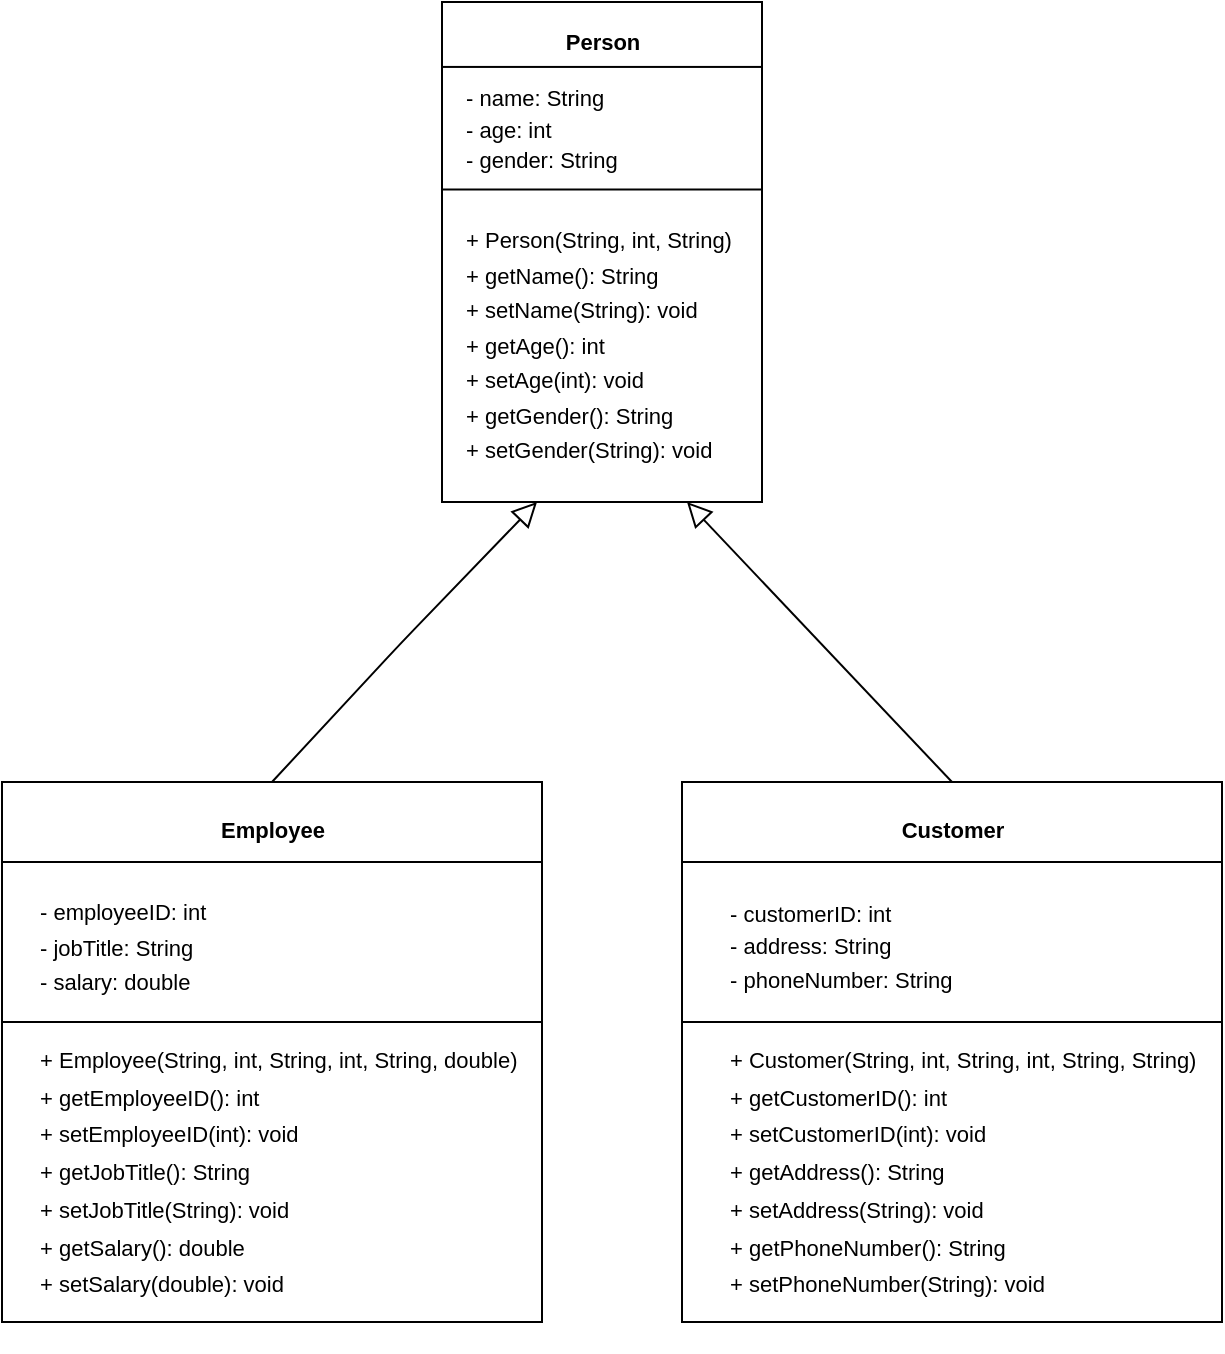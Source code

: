 <mxfile>
    <diagram id="JwIWKoXV3L0HGeXgw-TY" name="exercise5">
        <mxGraphModel dx="1146" dy="873" grid="1" gridSize="10" guides="1" tooltips="1" connect="1" arrows="1" fold="1" page="1" pageScale="1" pageWidth="850" pageHeight="1100" math="0" shadow="0">
            <root>
                <mxCell id="0"/>
                <mxCell id="1" parent="0"/>
                <mxCell id="9" value="" style="group" vertex="1" connectable="0" parent="1">
                    <mxGeometry x="350" y="190" width="160" height="250" as="geometry"/>
                </mxCell>
                <mxCell id="4" value="" style="group" vertex="1" connectable="0" parent="9">
                    <mxGeometry width="160" height="104.167" as="geometry"/>
                </mxCell>
                <mxCell id="2" value="" style="verticalLabelPosition=bottom;verticalAlign=top;html=1;shape=mxgraph.basic.rect;fillColor2=none;strokeWidth=1;size=20;indent=5;" vertex="1" parent="4">
                    <mxGeometry width="160" height="32.466" as="geometry"/>
                </mxCell>
                <mxCell id="3" value="" style="rounded=0;whiteSpace=wrap;html=1;" vertex="1" parent="4">
                    <mxGeometry y="32.466" width="160" height="64.932" as="geometry"/>
                </mxCell>
                <mxCell id="5" value="&lt;font style=&quot;font-size: 11px;&quot;&gt;Person&lt;/font&gt;" style="text;strokeColor=none;fillColor=none;html=1;fontSize=24;fontStyle=1;verticalAlign=middle;align=center;" vertex="1" parent="4">
                    <mxGeometry width="160" height="32.466" as="geometry"/>
                </mxCell>
                <mxCell id="6" value="&lt;p style=&quot;line-height: 100%;&quot;&gt;&lt;/p&gt;&lt;div style=&quot;line-height: 140%; font-size: 11px;&quot;&gt;&lt;span style=&quot;background-color: initial; font-weight: normal;&quot;&gt;&lt;font style=&quot;font-size: 11px;&quot;&gt;- name: String&lt;/font&gt;&lt;/span&gt;&lt;/div&gt;&lt;div style=&quot;line-height: 140%; font-size: 11px;&quot;&gt;&lt;span style=&quot;background-color: initial; font-weight: normal;&quot;&gt;&lt;font style=&quot;font-size: 11px;&quot;&gt;- age: int&lt;/font&gt;&lt;/span&gt;&lt;/div&gt;&lt;div style=&quot;line-height: 140%; font-size: 11px;&quot;&gt;&lt;span style=&quot;background-color: initial; font-weight: normal;&quot;&gt;&lt;font style=&quot;font-size: 11px;&quot;&gt;- gender: String&lt;/font&gt;&lt;/span&gt;&lt;/div&gt;&lt;div style=&quot;line-height: 140%;&quot;&gt;&lt;span style=&quot;font-size: 11px;&quot;&gt;&lt;br&gt;&lt;/span&gt;&lt;/div&gt;&lt;p&gt;&lt;/p&gt;" style="text;strokeColor=none;fillColor=none;html=1;fontSize=24;fontStyle=1;verticalAlign=middle;align=left;" vertex="1" parent="4">
                    <mxGeometry x="10" y="60.877" width="150" height="43.29" as="geometry"/>
                </mxCell>
                <mxCell id="7" value="" style="rounded=0;whiteSpace=wrap;html=1;fontSize=11;" vertex="1" parent="9">
                    <mxGeometry y="93.75" width="160" height="156.25" as="geometry"/>
                </mxCell>
                <mxCell id="8" value="&lt;p style=&quot;line-height: 100%;&quot;&gt;&lt;/p&gt;&lt;div style=&quot;line-height: 160%; font-size: 11px;&quot;&gt;&lt;span style=&quot;font-weight: 400;&quot;&gt;+ Person(String, int, String)&lt;/span&gt;&lt;/div&gt;&lt;div style=&quot;line-height: 160%; font-size: 11px;&quot;&gt;&lt;span style=&quot;font-weight: 400;&quot;&gt;+ getName(): String&lt;/span&gt;&lt;/div&gt;&lt;div style=&quot;line-height: 160%; font-size: 11px;&quot;&gt;&lt;span style=&quot;font-weight: 400;&quot;&gt;+ setName(String): void&lt;/span&gt;&lt;/div&gt;&lt;div style=&quot;line-height: 160%; font-size: 11px;&quot;&gt;&lt;span style=&quot;font-weight: 400;&quot;&gt;+ getAge(): int&lt;/span&gt;&lt;/div&gt;&lt;div style=&quot;line-height: 160%; font-size: 11px;&quot;&gt;&lt;span style=&quot;font-weight: 400;&quot;&gt;+ setAge(int): void&lt;/span&gt;&lt;/div&gt;&lt;div style=&quot;line-height: 160%; font-size: 11px;&quot;&gt;&lt;span style=&quot;font-weight: 400;&quot;&gt;+ getGender(): String&lt;/span&gt;&lt;/div&gt;&lt;div style=&quot;line-height: 160%; font-size: 11px;&quot;&gt;&lt;span style=&quot;font-weight: 400;&quot;&gt;+ setGender(String): void&lt;/span&gt;&lt;/div&gt;&lt;p&gt;&lt;/p&gt;" style="text;strokeColor=none;fillColor=none;html=1;fontSize=24;fontStyle=1;verticalAlign=middle;align=left;" vertex="1" parent="9">
                    <mxGeometry x="10" y="93.75" width="150" height="156.25" as="geometry"/>
                </mxCell>
                <mxCell id="10" value="" style="group" vertex="1" connectable="0" parent="1">
                    <mxGeometry x="130" y="580" width="270" height="270" as="geometry"/>
                </mxCell>
                <mxCell id="11" value="" style="group" vertex="1" connectable="0" parent="10">
                    <mxGeometry width="270" height="128.336" as="geometry"/>
                </mxCell>
                <mxCell id="12" value="" style="verticalLabelPosition=bottom;verticalAlign=top;html=1;shape=mxgraph.basic.rect;fillColor2=none;strokeWidth=1;size=20;indent=5;" vertex="1" parent="11">
                    <mxGeometry width="270" height="40" as="geometry"/>
                </mxCell>
                <mxCell id="13" value="" style="rounded=0;whiteSpace=wrap;html=1;" vertex="1" parent="11">
                    <mxGeometry y="40" width="270" height="80" as="geometry"/>
                </mxCell>
                <mxCell id="14" value="&lt;span style=&quot;font-size: 11px;&quot;&gt;Employee&lt;/span&gt;" style="text;strokeColor=none;fillColor=none;html=1;fontSize=24;fontStyle=1;verticalAlign=middle;align=center;" vertex="1" parent="11">
                    <mxGeometry width="270" height="40" as="geometry"/>
                </mxCell>
                <mxCell id="15" value="&lt;p style=&quot;line-height: 100%;&quot;&gt;&lt;/p&gt;&lt;div style=&quot;line-height: 160%; font-size: 11px;&quot;&gt;&lt;span style=&quot;background-color: initial; font-weight: normal;&quot;&gt;&lt;font style=&quot;font-size: 11px;&quot;&gt;- employeeID: int&lt;/font&gt;&lt;/span&gt;&lt;/div&gt;&lt;div style=&quot;line-height: 160%; font-size: 11px;&quot;&gt;&lt;span style=&quot;background-color: initial; font-weight: normal;&quot;&gt;&lt;font style=&quot;font-size: 11px;&quot;&gt;- jobTitle: String&lt;/font&gt;&lt;/span&gt;&lt;/div&gt;&lt;div style=&quot;line-height: 160%; font-size: 11px;&quot;&gt;&lt;span style=&quot;background-color: initial; font-weight: normal;&quot;&gt;&lt;font style=&quot;font-size: 11px;&quot;&gt;- salary: double&lt;/font&gt;&lt;/span&gt;&lt;/div&gt;&lt;div style=&quot;line-height: 160%;&quot;&gt;&lt;span style=&quot;font-size: 11px;&quot;&gt;&lt;br&gt;&lt;/span&gt;&lt;/div&gt;&lt;p&gt;&lt;/p&gt;" style="text;strokeColor=none;fillColor=none;html=1;fontSize=24;fontStyle=1;verticalAlign=middle;align=left;" vertex="1" parent="11">
                    <mxGeometry x="16.875" y="85.909" width="253.125" height="36.818" as="geometry"/>
                </mxCell>
                <mxCell id="16" value="" style="rounded=0;whiteSpace=wrap;html=1;fontSize=11;" vertex="1" parent="10">
                    <mxGeometry y="120" width="270" height="150" as="geometry"/>
                </mxCell>
                <mxCell id="17" value="&lt;p style=&quot;line-height: 100%;&quot;&gt;&lt;/p&gt;&lt;div style=&quot;line-height: 170%; font-size: 11px;&quot;&gt;&lt;span style=&quot;font-weight: 400;&quot;&gt;+ Employee(String, int, String, int, String, double)&lt;/span&gt;&lt;/div&gt;&lt;div style=&quot;line-height: 170%; font-size: 11px;&quot;&gt;&lt;span style=&quot;font-weight: 400;&quot;&gt;+ getEmployeeID(): int&lt;/span&gt;&lt;/div&gt;&lt;div style=&quot;line-height: 170%; font-size: 11px;&quot;&gt;&lt;span style=&quot;font-weight: 400;&quot;&gt;+ setEmployeeID(int): void&lt;/span&gt;&lt;/div&gt;&lt;div style=&quot;line-height: 170%; font-size: 11px;&quot;&gt;&lt;span style=&quot;font-weight: 400;&quot;&gt;+ getJobTitle(): String&lt;/span&gt;&lt;/div&gt;&lt;div style=&quot;line-height: 170%; font-size: 11px;&quot;&gt;&lt;span style=&quot;font-weight: 400;&quot;&gt;+ setJobTitle(String): void&lt;/span&gt;&lt;/div&gt;&lt;div style=&quot;line-height: 170%; font-size: 11px;&quot;&gt;&lt;span style=&quot;font-weight: 400;&quot;&gt;+ getSalary(): double&lt;/span&gt;&lt;/div&gt;&lt;div style=&quot;line-height: 170%; font-size: 11px;&quot;&gt;&lt;span style=&quot;font-weight: 400;&quot;&gt;+ setSalary(double): void&lt;/span&gt;&lt;/div&gt;&lt;p&gt;&lt;/p&gt;" style="text;strokeColor=none;fillColor=none;html=1;fontSize=24;fontStyle=1;verticalAlign=middle;align=left;" vertex="1" parent="10">
                    <mxGeometry x="16.875" y="120.003" width="253.125" height="149.997" as="geometry"/>
                </mxCell>
                <mxCell id="18" value="" style="group" vertex="1" connectable="0" parent="1">
                    <mxGeometry x="470" y="580" width="270" height="270" as="geometry"/>
                </mxCell>
                <mxCell id="19" value="" style="group" vertex="1" connectable="0" parent="18">
                    <mxGeometry width="270" height="128.34" as="geometry"/>
                </mxCell>
                <mxCell id="20" value="" style="verticalLabelPosition=bottom;verticalAlign=top;html=1;shape=mxgraph.basic.rect;fillColor2=none;strokeWidth=1;size=20;indent=5;" vertex="1" parent="19">
                    <mxGeometry width="270" height="40.0" as="geometry"/>
                </mxCell>
                <mxCell id="21" value="" style="rounded=0;whiteSpace=wrap;html=1;" vertex="1" parent="19">
                    <mxGeometry y="40.0" width="270" height="80.0" as="geometry"/>
                </mxCell>
                <mxCell id="22" value="&lt;span style=&quot;font-size: 11px;&quot;&gt;Customer&lt;/span&gt;" style="text;strokeColor=none;fillColor=none;html=1;fontSize=24;fontStyle=1;verticalAlign=middle;align=center;" vertex="1" parent="19">
                    <mxGeometry width="270" height="40.0" as="geometry"/>
                </mxCell>
                <mxCell id="23" value="&lt;p style=&quot;line-height: 100%;&quot;&gt;&lt;/p&gt;&lt;div style=&quot;line-height: 150%; font-size: 11px;&quot;&gt;&lt;span style=&quot;background-color: initial; font-weight: normal;&quot;&gt;&lt;font style=&quot;font-size: 11px;&quot;&gt;- customerID: int&lt;/font&gt;&lt;/span&gt;&lt;/div&gt;&lt;div style=&quot;line-height: 150%; font-size: 11px;&quot;&gt;&lt;span style=&quot;background-color: initial; font-weight: normal;&quot;&gt;&lt;font style=&quot;font-size: 11px;&quot;&gt;- address: String&lt;/font&gt;&lt;/span&gt;&lt;/div&gt;&lt;div style=&quot;line-height: 150%; font-size: 11px;&quot;&gt;&lt;span style=&quot;background-color: initial; font-weight: normal;&quot;&gt;&lt;font style=&quot;font-size: 11px;&quot;&gt;- phoneNumber: String&lt;/font&gt;&lt;/span&gt;&lt;/div&gt;&lt;div style=&quot;line-height: 150%;&quot;&gt;&lt;span style=&quot;font-size: 11px;&quot;&gt;&lt;br&gt;&lt;/span&gt;&lt;/div&gt;&lt;p&gt;&lt;/p&gt;" style="text;strokeColor=none;fillColor=none;html=1;fontSize=24;fontStyle=1;verticalAlign=middle;align=left;" vertex="1" parent="19">
                    <mxGeometry x="21.6" y="75.01" width="248.4" height="53.33" as="geometry"/>
                </mxCell>
                <mxCell id="24" value="" style="rounded=0;whiteSpace=wrap;html=1;fontSize=11;" vertex="1" parent="18">
                    <mxGeometry y="120.0" width="270" height="150" as="geometry"/>
                </mxCell>
                <mxCell id="25" value="&lt;p style=&quot;line-height: 100%;&quot;&gt;&lt;/p&gt;&lt;div style=&quot;line-height: 170%; font-size: 11px;&quot;&gt;&lt;span style=&quot;font-weight: 400;&quot;&gt;+ Customer(String, int, String, int, String, String)&lt;/span&gt;&lt;/div&gt;&lt;div style=&quot;line-height: 170%; font-size: 11px;&quot;&gt;&lt;span style=&quot;font-weight: 400;&quot;&gt;+ getCustomerID(): int&lt;/span&gt;&lt;/div&gt;&lt;div style=&quot;line-height: 170%; font-size: 11px;&quot;&gt;&lt;span style=&quot;font-weight: 400;&quot;&gt;+ setCustomerID(int): void&lt;/span&gt;&lt;/div&gt;&lt;div style=&quot;line-height: 170%; font-size: 11px;&quot;&gt;&lt;span style=&quot;font-weight: 400;&quot;&gt;+ getAddress(): String&lt;/span&gt;&lt;/div&gt;&lt;div style=&quot;line-height: 170%; font-size: 11px;&quot;&gt;&lt;span style=&quot;font-weight: 400;&quot;&gt;+ setAddress(String): void&lt;/span&gt;&lt;/div&gt;&lt;div style=&quot;line-height: 170%; font-size: 11px;&quot;&gt;&lt;span style=&quot;font-weight: 400;&quot;&gt;+ getPhoneNumber(): String&lt;/span&gt;&lt;/div&gt;&lt;div style=&quot;line-height: 170%; font-size: 11px;&quot;&gt;&lt;span style=&quot;font-weight: 400;&quot;&gt;+ setPhoneNumber(String): void&lt;/span&gt;&lt;/div&gt;&lt;p&gt;&lt;/p&gt;" style="text;strokeColor=none;fillColor=none;html=1;fontSize=24;fontStyle=1;verticalAlign=middle;align=left;" vertex="1" parent="18">
                    <mxGeometry x="21.6" y="120" width="248.4" height="150" as="geometry"/>
                </mxCell>
                <mxCell id="28" value="" style="endArrow=block;html=1;fontSize=11;endFill=0;exitX=0.5;exitY=0;exitDx=0;exitDy=0;entryX=0.25;entryY=1;entryDx=0;entryDy=0;endSize=10;startSize=10;" edge="1" parent="1" source="14" target="8">
                    <mxGeometry width="50" height="50" relative="1" as="geometry">
                        <mxPoint x="420" y="560" as="sourcePoint"/>
                        <mxPoint x="470" y="510" as="targetPoint"/>
                        <Array as="points">
                            <mxPoint x="330" y="510"/>
                        </Array>
                    </mxGeometry>
                </mxCell>
                <mxCell id="29" value="" style="endArrow=block;html=1;fontSize=11;endFill=0;exitX=0.5;exitY=0;exitDx=0;exitDy=0;entryX=0.75;entryY=1;entryDx=0;entryDy=0;endSize=10;startSize=10;" edge="1" parent="1" source="22" target="8">
                    <mxGeometry width="50" height="50" relative="1" as="geometry">
                        <mxPoint x="265" y="490" as="sourcePoint"/>
                        <mxPoint x="407.5" y="420" as="targetPoint"/>
                    </mxGeometry>
                </mxCell>
            </root>
        </mxGraphModel>
    </diagram>
</mxfile>